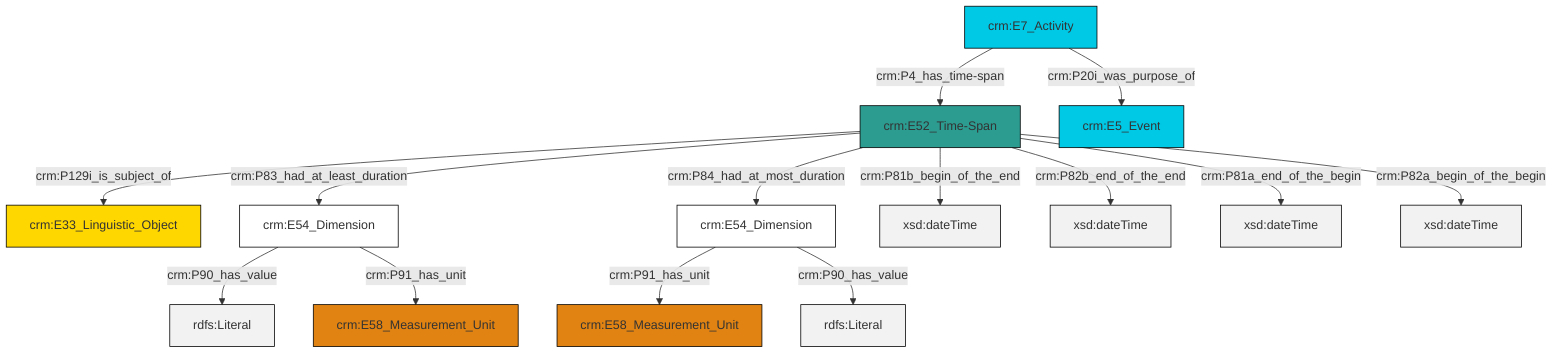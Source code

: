 graph TD
classDef Literal fill:#f2f2f2,stroke:#000000;
classDef CRM_Entity fill:#FFFFFF,stroke:#000000;
classDef Temporal_Entity fill:#00C9E6, stroke:#000000;
classDef Type fill:#E18312, stroke:#000000;
classDef Time-Span fill:#2C9C91, stroke:#000000;
classDef Appellation fill:#FFEB7F, stroke:#000000;
classDef Place fill:#008836, stroke:#000000;
classDef Persistent_Item fill:#B266B2, stroke:#000000;
classDef Conceptual_Object fill:#FFD700, stroke:#000000;
classDef Physical_Thing fill:#D2B48C, stroke:#000000;
classDef Actor fill:#f58aad, stroke:#000000;
classDef PC_Classes fill:#4ce600, stroke:#000000;
classDef Multi fill:#cccccc,stroke:#000000;

4["crm:E52_Time-Span"]:::Time-Span -->|crm:P129i_is_subject_of| 0["crm:E33_Linguistic_Object"]:::Conceptual_Object
5["crm:E54_Dimension"]:::CRM_Entity -->|crm:P90_has_value| 6[rdfs:Literal]:::Literal
4["crm:E52_Time-Span"]:::Time-Span -->|crm:P83_had_at_least_duration| 5["crm:E54_Dimension"]:::CRM_Entity
5["crm:E54_Dimension"]:::CRM_Entity -->|crm:P91_has_unit| 7["crm:E58_Measurement_Unit"]:::Type
9["crm:E54_Dimension"]:::CRM_Entity -->|crm:P91_has_unit| 10["crm:E58_Measurement_Unit"]:::Type
4["crm:E52_Time-Span"]:::Time-Span -->|crm:P84_had_at_most_duration| 9["crm:E54_Dimension"]:::CRM_Entity
2["crm:E7_Activity"]:::Temporal_Entity -->|crm:P4_has_time-span| 4["crm:E52_Time-Span"]:::Time-Span
4["crm:E52_Time-Span"]:::Time-Span -->|crm:P81b_begin_of_the_end| 11[xsd:dateTime]:::Literal
2["crm:E7_Activity"]:::Temporal_Entity -->|crm:P20i_was_purpose_of| 13["crm:E5_Event"]:::Temporal_Entity
4["crm:E52_Time-Span"]:::Time-Span -->|crm:P82b_end_of_the_end| 15[xsd:dateTime]:::Literal
9["crm:E54_Dimension"]:::CRM_Entity -->|crm:P90_has_value| 19[rdfs:Literal]:::Literal
4["crm:E52_Time-Span"]:::Time-Span -->|crm:P81a_end_of_the_begin| 20[xsd:dateTime]:::Literal
4["crm:E52_Time-Span"]:::Time-Span -->|crm:P82a_begin_of_the_begin| 21[xsd:dateTime]:::Literal